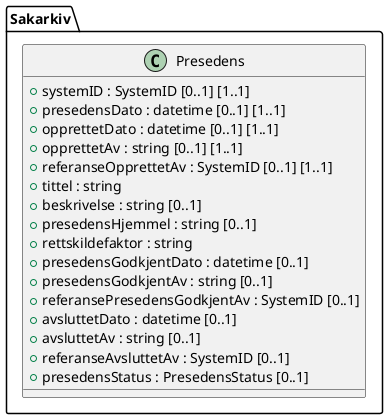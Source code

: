 @startuml
class Sakarkiv.Presedens {
  +systemID : SystemID [0..1] [1..1]
  +presedensDato : datetime [0..1] [1..1]
  +opprettetDato : datetime [0..1] [1..1]
  +opprettetAv : string [0..1] [1..1]
  +referanseOpprettetAv : SystemID [0..1] [1..1]
  +tittel : string
  +beskrivelse : string [0..1]
  +presedensHjemmel : string [0..1]
  +rettskildefaktor : string
  +presedensGodkjentDato : datetime [0..1]
  +presedensGodkjentAv : string [0..1]
  +referansePresedensGodkjentAv : SystemID [0..1]
  +avsluttetDato : datetime [0..1]
  +avsluttetAv : string [0..1]
  +referanseAvsluttetAv : SystemID [0..1]
  +presedensStatus : PresedensStatus [0..1]
}
@enduml
